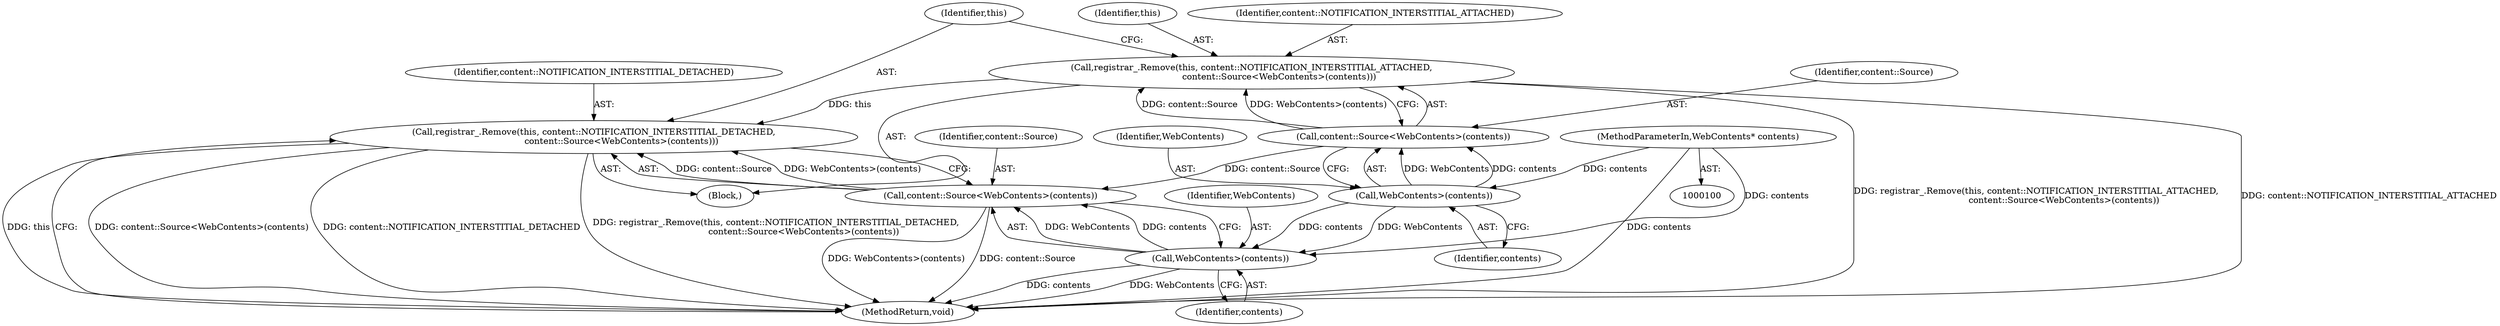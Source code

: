 digraph "0_Chrome_e89cfcb9090e8c98129ae9160c513f504db74599_5@API" {
"1000111" [label="(Call,registrar_.Remove(this, content::NOTIFICATION_INTERSTITIAL_DETACHED,\n                    content::Source<WebContents>(contents)))"];
"1000103" [label="(Call,registrar_.Remove(this, content::NOTIFICATION_INTERSTITIAL_ATTACHED,\n                    content::Source<WebContents>(contents)))"];
"1000106" [label="(Call,content::Source<WebContents>(contents))"];
"1000108" [label="(Call,WebContents>(contents))"];
"1000101" [label="(MethodParameterIn,WebContents* contents)"];
"1000114" [label="(Call,content::Source<WebContents>(contents))"];
"1000116" [label="(Call,WebContents>(contents))"];
"1000109" [label="(Identifier,WebContents)"];
"1000111" [label="(Call,registrar_.Remove(this, content::NOTIFICATION_INTERSTITIAL_DETACHED,\n                    content::Source<WebContents>(contents)))"];
"1000113" [label="(Identifier,content::NOTIFICATION_INTERSTITIAL_DETACHED)"];
"1000101" [label="(MethodParameterIn,WebContents* contents)"];
"1000115" [label="(Identifier,content::Source)"];
"1000118" [label="(Identifier,contents)"];
"1000102" [label="(Block,)"];
"1000110" [label="(Identifier,contents)"];
"1000119" [label="(MethodReturn,void)"];
"1000108" [label="(Call,WebContents>(contents))"];
"1000112" [label="(Identifier,this)"];
"1000103" [label="(Call,registrar_.Remove(this, content::NOTIFICATION_INTERSTITIAL_ATTACHED,\n                    content::Source<WebContents>(contents)))"];
"1000104" [label="(Identifier,this)"];
"1000117" [label="(Identifier,WebContents)"];
"1000105" [label="(Identifier,content::NOTIFICATION_INTERSTITIAL_ATTACHED)"];
"1000106" [label="(Call,content::Source<WebContents>(contents))"];
"1000116" [label="(Call,WebContents>(contents))"];
"1000114" [label="(Call,content::Source<WebContents>(contents))"];
"1000107" [label="(Identifier,content::Source)"];
"1000111" -> "1000102"  [label="AST: "];
"1000111" -> "1000114"  [label="CFG: "];
"1000112" -> "1000111"  [label="AST: "];
"1000113" -> "1000111"  [label="AST: "];
"1000114" -> "1000111"  [label="AST: "];
"1000119" -> "1000111"  [label="CFG: "];
"1000111" -> "1000119"  [label="DDG: content::Source<WebContents>(contents)"];
"1000111" -> "1000119"  [label="DDG: this"];
"1000111" -> "1000119"  [label="DDG: content::NOTIFICATION_INTERSTITIAL_DETACHED"];
"1000111" -> "1000119"  [label="DDG: registrar_.Remove(this, content::NOTIFICATION_INTERSTITIAL_DETACHED,\n                    content::Source<WebContents>(contents))"];
"1000103" -> "1000111"  [label="DDG: this"];
"1000114" -> "1000111"  [label="DDG: content::Source"];
"1000114" -> "1000111"  [label="DDG: WebContents>(contents)"];
"1000103" -> "1000102"  [label="AST: "];
"1000103" -> "1000106"  [label="CFG: "];
"1000104" -> "1000103"  [label="AST: "];
"1000105" -> "1000103"  [label="AST: "];
"1000106" -> "1000103"  [label="AST: "];
"1000112" -> "1000103"  [label="CFG: "];
"1000103" -> "1000119"  [label="DDG: content::NOTIFICATION_INTERSTITIAL_ATTACHED"];
"1000103" -> "1000119"  [label="DDG: registrar_.Remove(this, content::NOTIFICATION_INTERSTITIAL_ATTACHED,\n                    content::Source<WebContents>(contents))"];
"1000106" -> "1000103"  [label="DDG: content::Source"];
"1000106" -> "1000103"  [label="DDG: WebContents>(contents)"];
"1000106" -> "1000108"  [label="CFG: "];
"1000107" -> "1000106"  [label="AST: "];
"1000108" -> "1000106"  [label="AST: "];
"1000108" -> "1000106"  [label="DDG: WebContents"];
"1000108" -> "1000106"  [label="DDG: contents"];
"1000106" -> "1000114"  [label="DDG: content::Source"];
"1000108" -> "1000110"  [label="CFG: "];
"1000109" -> "1000108"  [label="AST: "];
"1000110" -> "1000108"  [label="AST: "];
"1000101" -> "1000108"  [label="DDG: contents"];
"1000108" -> "1000116"  [label="DDG: WebContents"];
"1000108" -> "1000116"  [label="DDG: contents"];
"1000101" -> "1000100"  [label="AST: "];
"1000101" -> "1000119"  [label="DDG: contents"];
"1000101" -> "1000116"  [label="DDG: contents"];
"1000114" -> "1000116"  [label="CFG: "];
"1000115" -> "1000114"  [label="AST: "];
"1000116" -> "1000114"  [label="AST: "];
"1000114" -> "1000119"  [label="DDG: content::Source"];
"1000114" -> "1000119"  [label="DDG: WebContents>(contents)"];
"1000116" -> "1000114"  [label="DDG: WebContents"];
"1000116" -> "1000114"  [label="DDG: contents"];
"1000116" -> "1000118"  [label="CFG: "];
"1000117" -> "1000116"  [label="AST: "];
"1000118" -> "1000116"  [label="AST: "];
"1000116" -> "1000119"  [label="DDG: WebContents"];
"1000116" -> "1000119"  [label="DDG: contents"];
}
